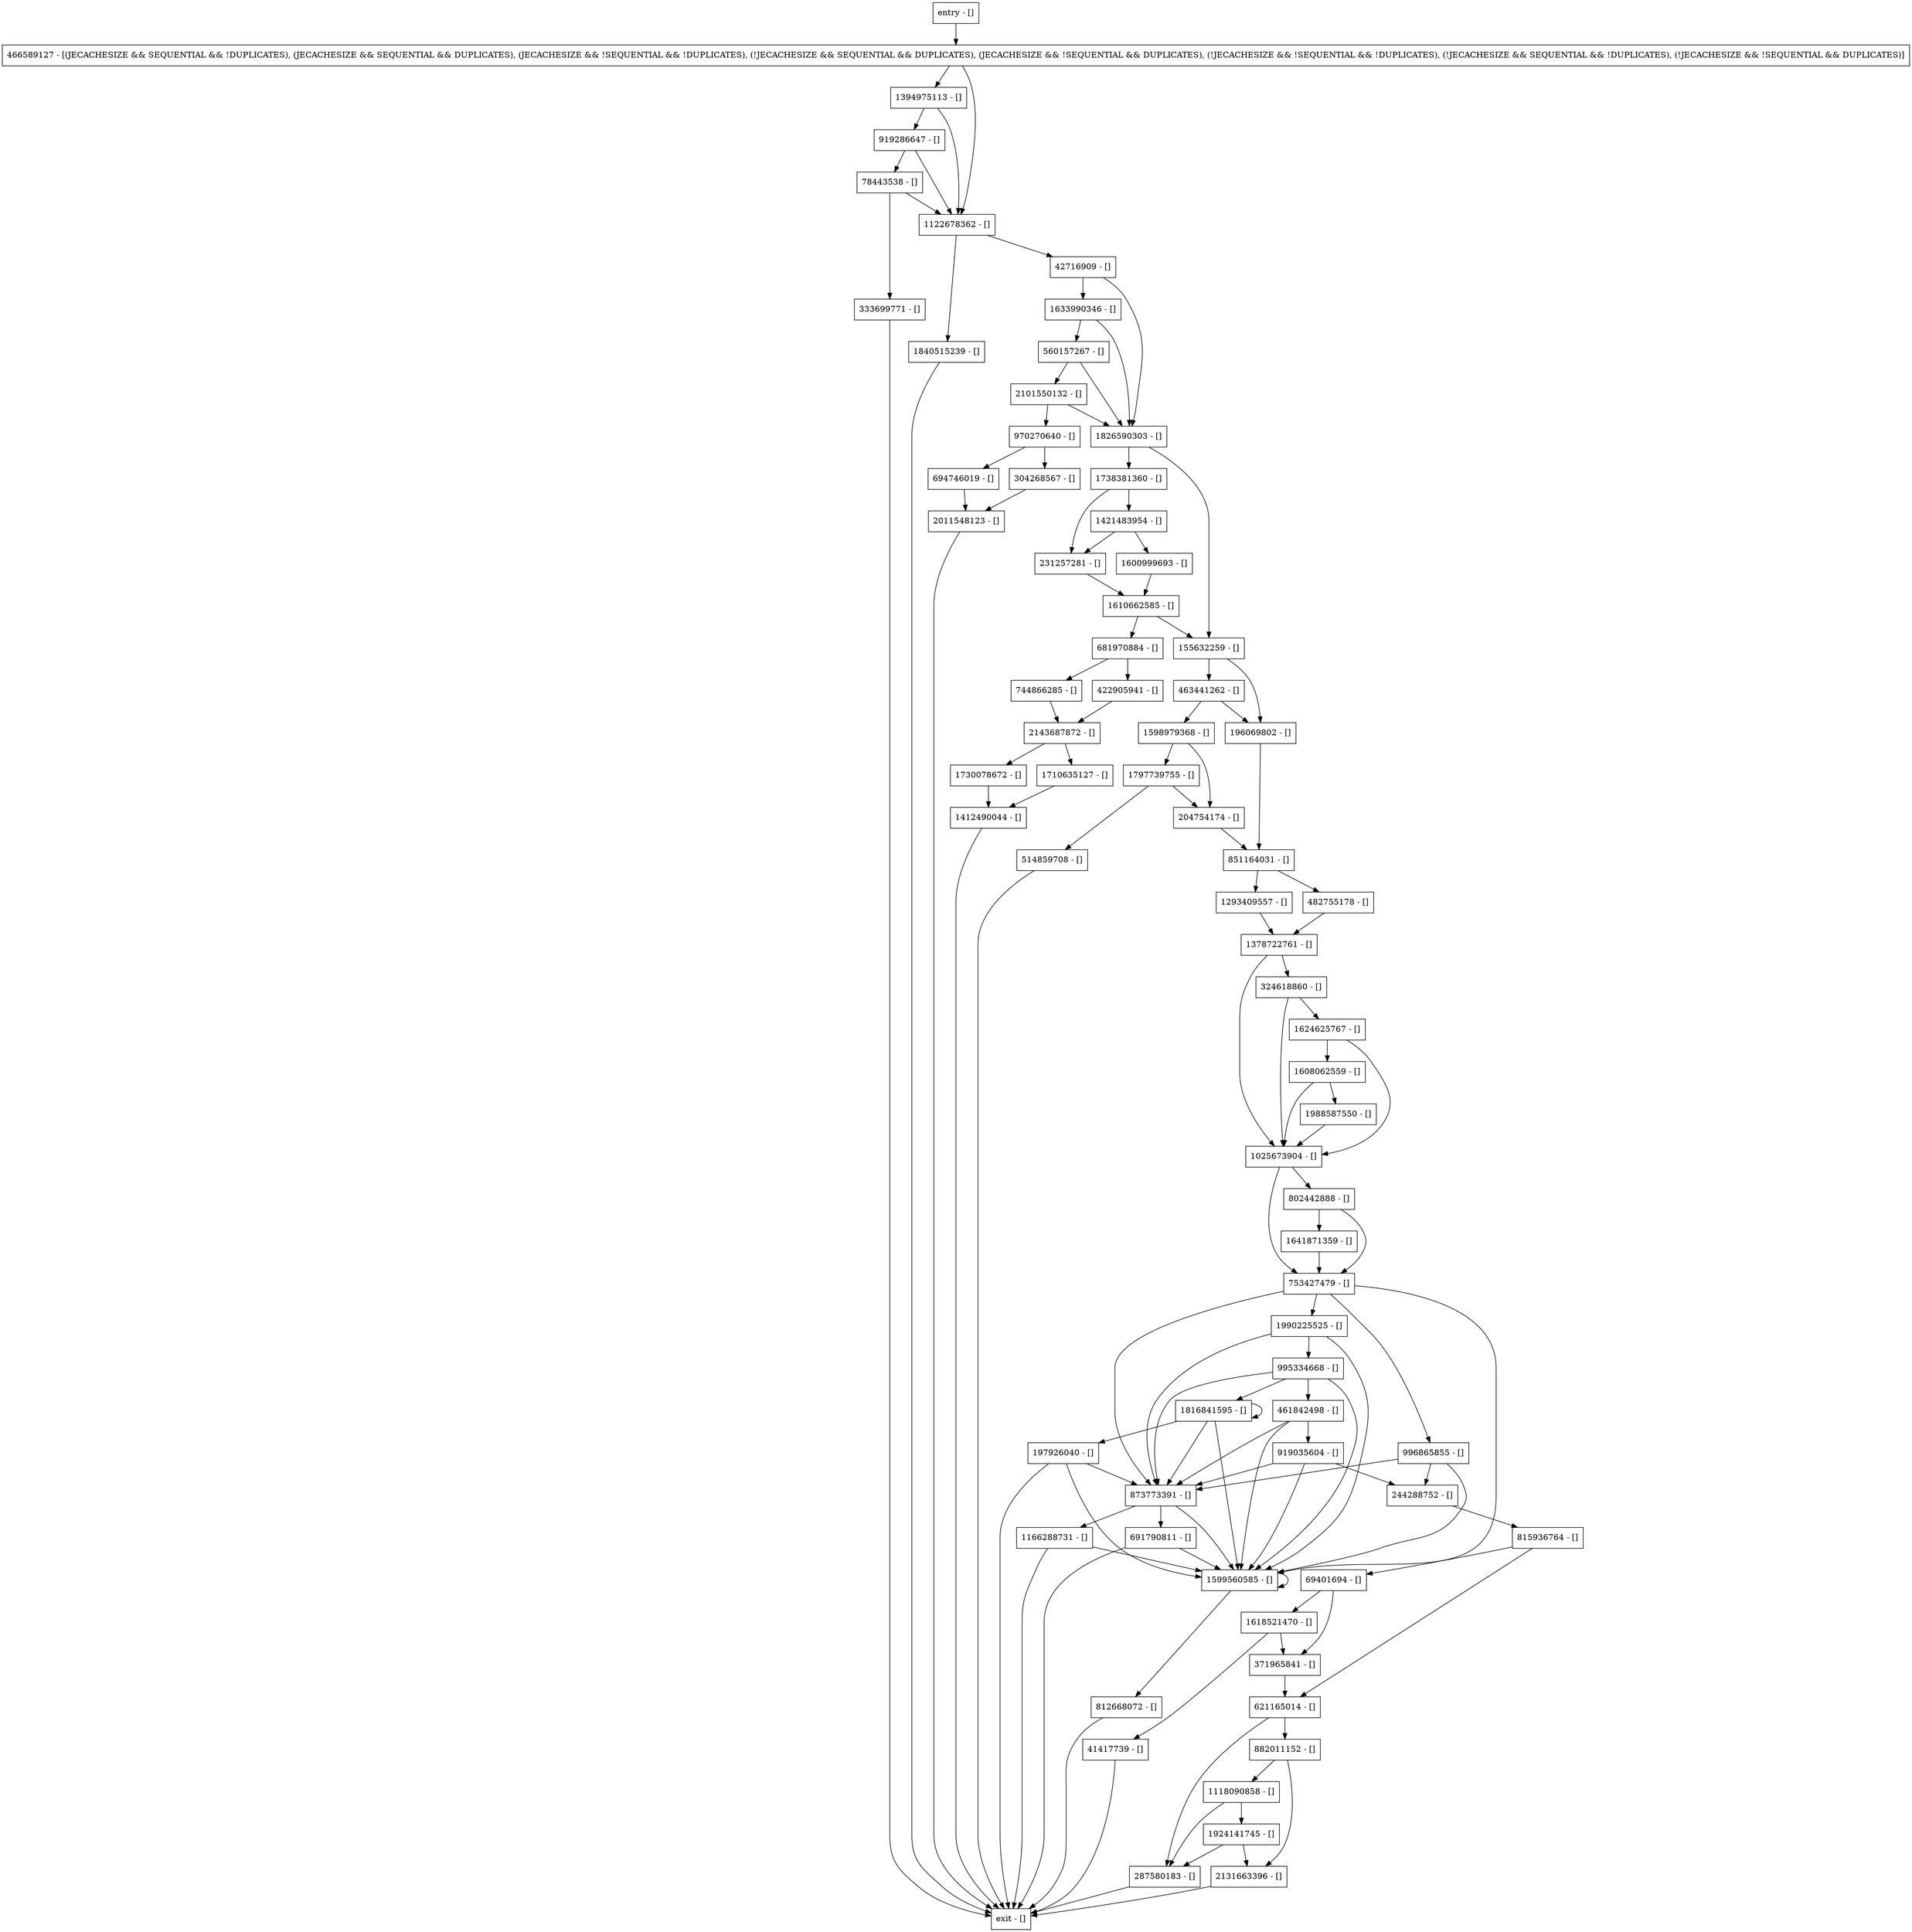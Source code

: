digraph logInternal {
node [shape=record];
1025673904 [label="1025673904 - []"];
995334668 [label="995334668 - []"];
851164031 [label="851164031 - []"];
78443538 [label="78443538 - []"];
996865855 [label="996865855 - []"];
1599560585 [label="1599560585 - []"];
882011152 [label="882011152 - []"];
753427479 [label="753427479 - []"];
560157267 [label="560157267 - []"];
204754174 [label="204754174 - []"];
1293409557 [label="1293409557 - []"];
155632259 [label="155632259 - []"];
919035604 [label="919035604 - []"];
970270640 [label="970270640 - []"];
1394975113 [label="1394975113 - []"];
1738381360 [label="1738381360 - []"];
514859708 [label="514859708 - []"];
1840515239 [label="1840515239 - []"];
1924141745 [label="1924141745 - []"];
entry [label="entry - []"];
exit [label="exit - []"];
244288752 [label="244288752 - []"];
681970884 [label="681970884 - []"];
1710635127 [label="1710635127 - []"];
744866285 [label="744866285 - []"];
324618860 [label="324618860 - []"];
1624625767 [label="1624625767 - []"];
1610662585 [label="1610662585 - []"];
196069802 [label="196069802 - []"];
463441262 [label="463441262 - []"];
42716909 [label="42716909 - []"];
1421483954 [label="1421483954 - []"];
69401694 [label="69401694 - []"];
231257281 [label="231257281 - []"];
2011548123 [label="2011548123 - []"];
1988587550 [label="1988587550 - []"];
197926040 [label="197926040 - []"];
2131663396 [label="2131663396 - []"];
1608062559 [label="1608062559 - []"];
41417739 [label="41417739 - []"];
802442888 [label="802442888 - []"];
1618521470 [label="1618521470 - []"];
873773391 [label="873773391 - []"];
2143687872 [label="2143687872 - []"];
1641871359 [label="1641871359 - []"];
815936764 [label="815936764 - []"];
1633990346 [label="1633990346 - []"];
1600999693 [label="1600999693 - []"];
691790811 [label="691790811 - []"];
371965841 [label="371965841 - []"];
1598979368 [label="1598979368 - []"];
287580183 [label="287580183 - []"];
466589127 [label="466589127 - [(JECACHESIZE && SEQUENTIAL && !DUPLICATES), (JECACHESIZE && SEQUENTIAL && DUPLICATES), (JECACHESIZE && !SEQUENTIAL && !DUPLICATES), (!JECACHESIZE && SEQUENTIAL && DUPLICATES), (JECACHESIZE && !SEQUENTIAL && DUPLICATES), (!JECACHESIZE && !SEQUENTIAL && !DUPLICATES), (!JECACHESIZE && SEQUENTIAL && !DUPLICATES), (!JECACHESIZE && !SEQUENTIAL && DUPLICATES)]"];
1990225525 [label="1990225525 - []"];
1826590303 [label="1826590303 - []"];
2101550132 [label="2101550132 - []"];
812668072 [label="812668072 - []"];
919286647 [label="919286647 - []"];
1730078672 [label="1730078672 - []"];
333699771 [label="333699771 - []"];
621165014 [label="621165014 - []"];
1412490044 [label="1412490044 - []"];
422905941 [label="422905941 - []"];
461842498 [label="461842498 - []"];
694746019 [label="694746019 - []"];
482755178 [label="482755178 - []"];
1122678362 [label="1122678362 - []"];
1166288731 [label="1166288731 - []"];
1118090858 [label="1118090858 - []"];
1816841595 [label="1816841595 - []"];
304268567 [label="304268567 - []"];
1797739755 [label="1797739755 - []"];
1378722761 [label="1378722761 - []"];
entry;
exit;
1025673904 -> 753427479;
1025673904 -> 802442888;
995334668 -> 461842498;
995334668 -> 1599560585;
995334668 -> 1816841595;
995334668 -> 873773391;
851164031 -> 482755178;
851164031 -> 1293409557;
78443538 -> 333699771;
78443538 -> 1122678362;
996865855 -> 244288752;
996865855 -> 1599560585;
996865855 -> 873773391;
1599560585 -> 1599560585;
1599560585 -> 812668072;
882011152 -> 1118090858;
882011152 -> 2131663396;
753427479 -> 996865855;
753427479 -> 1990225525;
753427479 -> 1599560585;
753427479 -> 873773391;
560157267 -> 1826590303;
560157267 -> 2101550132;
204754174 -> 851164031;
1293409557 -> 1378722761;
155632259 -> 196069802;
155632259 -> 463441262;
919035604 -> 244288752;
919035604 -> 1599560585;
919035604 -> 873773391;
970270640 -> 694746019;
970270640 -> 304268567;
1394975113 -> 919286647;
1394975113 -> 1122678362;
1738381360 -> 1421483954;
1738381360 -> 231257281;
514859708 -> exit;
1840515239 -> exit;
1924141745 -> 287580183;
1924141745 -> 2131663396;
entry -> 466589127;
244288752 -> 815936764;
681970884 -> 422905941;
681970884 -> 744866285;
1710635127 -> 1412490044;
744866285 -> 2143687872;
324618860 -> 1025673904;
324618860 -> 1624625767;
1624625767 -> 1025673904;
1624625767 -> 1608062559;
1610662585 -> 681970884;
1610662585 -> 155632259;
196069802 -> 851164031;
463441262 -> 1598979368;
463441262 -> 196069802;
42716909 -> 1826590303;
42716909 -> 1633990346;
1421483954 -> 231257281;
1421483954 -> 1600999693;
69401694 -> 371965841;
69401694 -> 1618521470;
231257281 -> 1610662585;
2011548123 -> exit;
1988587550 -> 1025673904;
197926040 -> exit;
197926040 -> 1599560585;
197926040 -> 873773391;
2131663396 -> exit;
1608062559 -> 1025673904;
1608062559 -> 1988587550;
41417739 -> exit;
802442888 -> 753427479;
802442888 -> 1641871359;
1618521470 -> 371965841;
1618521470 -> 41417739;
873773391 -> 691790811;
873773391 -> 1599560585;
873773391 -> 1166288731;
2143687872 -> 1730078672;
2143687872 -> 1710635127;
1641871359 -> 753427479;
815936764 -> 621165014;
815936764 -> 69401694;
1633990346 -> 560157267;
1633990346 -> 1826590303;
1600999693 -> 1610662585;
691790811 -> exit;
691790811 -> 1599560585;
371965841 -> 621165014;
1598979368 -> 204754174;
1598979368 -> 1797739755;
287580183 -> exit;
466589127 -> 1394975113;
466589127 -> 1122678362;
1990225525 -> 995334668;
1990225525 -> 1599560585;
1990225525 -> 873773391;
1826590303 -> 1738381360;
1826590303 -> 155632259;
2101550132 -> 970270640;
2101550132 -> 1826590303;
812668072 -> exit;
919286647 -> 78443538;
919286647 -> 1122678362;
1730078672 -> 1412490044;
333699771 -> exit;
621165014 -> 287580183;
621165014 -> 882011152;
1412490044 -> exit;
422905941 -> 2143687872;
461842498 -> 919035604;
461842498 -> 1599560585;
461842498 -> 873773391;
694746019 -> 2011548123;
482755178 -> 1378722761;
1122678362 -> 1840515239;
1122678362 -> 42716909;
1166288731 -> exit;
1166288731 -> 1599560585;
1118090858 -> 287580183;
1118090858 -> 1924141745;
1816841595 -> 1599560585;
1816841595 -> 1816841595;
1816841595 -> 873773391;
1816841595 -> 197926040;
304268567 -> 2011548123;
1797739755 -> 514859708;
1797739755 -> 204754174;
1378722761 -> 1025673904;
1378722761 -> 324618860;
}

